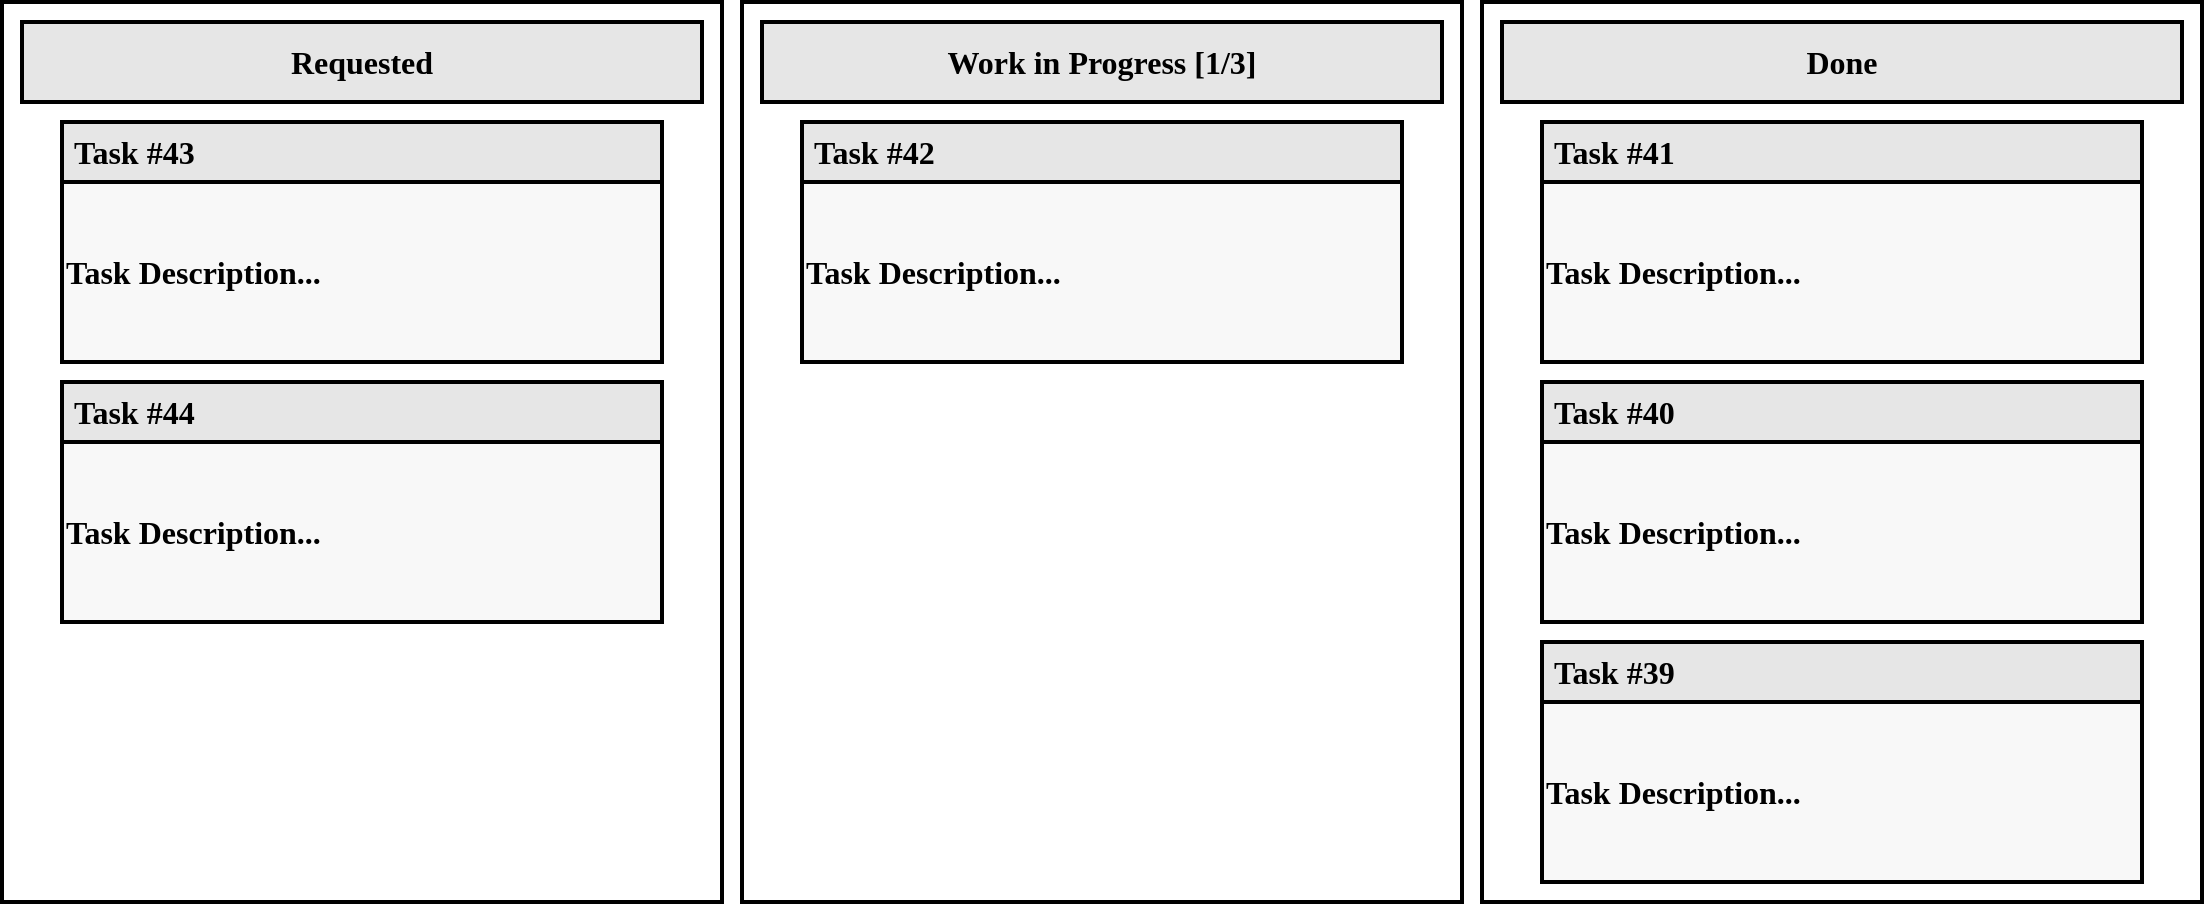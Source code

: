 <mxfile version="20.2.3" type="device"><diagram id="TpfdTG09xREAB54wt_JT" name="Page-1"><mxGraphModel dx="1408" dy="890" grid="1" gridSize="10" guides="1" tooltips="1" connect="1" arrows="1" fold="1" page="1" pageScale="1" pageWidth="1920" pageHeight="1200" math="0" shadow="0"><root><mxCell id="0"/><mxCell id="1" parent="0"/><mxCell id="Vl6vZHI3TOwJ57hsbcWE-1" value="" style="rounded=0;whiteSpace=wrap;html=1;strokeWidth=2;" vertex="1" parent="1"><mxGeometry x="160" y="200" width="360" height="450" as="geometry"/></mxCell><mxCell id="Vl6vZHI3TOwJ57hsbcWE-2" value="" style="rounded=0;whiteSpace=wrap;html=1;strokeWidth=2;" vertex="1" parent="1"><mxGeometry x="530" y="200" width="360" height="450" as="geometry"/></mxCell><mxCell id="Vl6vZHI3TOwJ57hsbcWE-3" value="" style="rounded=0;whiteSpace=wrap;html=1;strokeWidth=2;" vertex="1" parent="1"><mxGeometry x="900" y="200" width="360" height="450" as="geometry"/></mxCell><mxCell id="Vl6vZHI3TOwJ57hsbcWE-4" value="Requested" style="rounded=0;whiteSpace=wrap;html=1;strokeWidth=2;fillColor=#E6E6E6;fontSize=16;fontFamily=Fira Code;fontSource=https%3A%2F%2Ffonts.googleapis.com%2Fcss%3Ffamily%3DFira%2BCode;fontStyle=1" vertex="1" parent="1"><mxGeometry x="170" y="210" width="340" height="40" as="geometry"/></mxCell><mxCell id="Vl6vZHI3TOwJ57hsbcWE-5" value="Work in Progress [1/3]" style="rounded=0;whiteSpace=wrap;html=1;strokeWidth=2;fillColor=#E6E6E6;fontSize=16;fontFamily=Fira Code;fontSource=https%3A%2F%2Ffonts.googleapis.com%2Fcss%3Ffamily%3DFira%2BCode;fontStyle=1" vertex="1" parent="1"><mxGeometry x="540" y="210" width="340" height="40" as="geometry"/></mxCell><mxCell id="Vl6vZHI3TOwJ57hsbcWE-6" value="Done" style="rounded=0;whiteSpace=wrap;html=1;strokeWidth=2;fillColor=#E6E6E6;fontSize=16;fontFamily=Fira Code;fontSource=https%3A%2F%2Ffonts.googleapis.com%2Fcss%3Ffamily%3DFira%2BCode;fontStyle=1" vertex="1" parent="1"><mxGeometry x="910" y="210" width="340" height="40" as="geometry"/></mxCell><mxCell id="Vl6vZHI3TOwJ57hsbcWE-7" value="Task Description..." style="rounded=0;whiteSpace=wrap;html=1;strokeWidth=2;fillColor=#F8F8F8;fontSize=16;fontFamily=Fira Code;fontSource=https%3A%2F%2Ffonts.googleapis.com%2Fcss%3Ffamily%3DFira%2BCode;fontStyle=1;align=left;" vertex="1" parent="1"><mxGeometry x="190" y="290" width="300" height="90" as="geometry"/></mxCell><mxCell id="Vl6vZHI3TOwJ57hsbcWE-8" value="&amp;nbsp;Task #43" style="rounded=0;whiteSpace=wrap;html=1;strokeWidth=2;fillColor=#E6E6E6;fontSize=16;fontFamily=Fira Code;fontSource=https%3A%2F%2Ffonts.googleapis.com%2Fcss%3Ffamily%3DFira%2BCode;fontStyle=1;align=left;" vertex="1" parent="1"><mxGeometry x="190" y="260" width="300" height="30" as="geometry"/></mxCell><mxCell id="Vl6vZHI3TOwJ57hsbcWE-9" value="Task Description..." style="rounded=0;whiteSpace=wrap;html=1;strokeWidth=2;fillColor=#F8F8F8;fontSize=16;fontFamily=Fira Code;fontSource=https%3A%2F%2Ffonts.googleapis.com%2Fcss%3Ffamily%3DFira%2BCode;fontStyle=1;align=left;" vertex="1" parent="1"><mxGeometry x="190" y="420" width="300" height="90" as="geometry"/></mxCell><mxCell id="Vl6vZHI3TOwJ57hsbcWE-10" value="&amp;nbsp;Task #44" style="rounded=0;whiteSpace=wrap;html=1;strokeWidth=2;fillColor=#E6E6E6;fontSize=16;fontFamily=Fira Code;fontSource=https%3A%2F%2Ffonts.googleapis.com%2Fcss%3Ffamily%3DFira%2BCode;fontStyle=1;align=left;" vertex="1" parent="1"><mxGeometry x="190" y="390" width="300" height="30" as="geometry"/></mxCell><mxCell id="Vl6vZHI3TOwJ57hsbcWE-11" value="Task Description..." style="rounded=0;whiteSpace=wrap;html=1;strokeWidth=2;fillColor=#F8F8F8;fontSize=16;fontFamily=Fira Code;fontSource=https%3A%2F%2Ffonts.googleapis.com%2Fcss%3Ffamily%3DFira%2BCode;fontStyle=1;align=left;" vertex="1" parent="1"><mxGeometry x="560" y="290" width="300" height="90" as="geometry"/></mxCell><mxCell id="Vl6vZHI3TOwJ57hsbcWE-12" value="&amp;nbsp;Task #42" style="rounded=0;whiteSpace=wrap;html=1;strokeWidth=2;fillColor=#E6E6E6;fontSize=16;fontFamily=Fira Code;fontSource=https%3A%2F%2Ffonts.googleapis.com%2Fcss%3Ffamily%3DFira%2BCode;fontStyle=1;align=left;" vertex="1" parent="1"><mxGeometry x="560" y="260" width="300" height="30" as="geometry"/></mxCell><mxCell id="Vl6vZHI3TOwJ57hsbcWE-13" value="Task Description..." style="rounded=0;whiteSpace=wrap;html=1;strokeWidth=2;fillColor=#F8F8F8;fontSize=16;fontFamily=Fira Code;fontSource=https%3A%2F%2Ffonts.googleapis.com%2Fcss%3Ffamily%3DFira%2BCode;fontStyle=1;align=left;" vertex="1" parent="1"><mxGeometry x="930" y="290" width="300" height="90" as="geometry"/></mxCell><mxCell id="Vl6vZHI3TOwJ57hsbcWE-14" value="&amp;nbsp;Task #41" style="rounded=0;whiteSpace=wrap;html=1;strokeWidth=2;fillColor=#E6E6E6;fontSize=16;fontFamily=Fira Code;fontSource=https%3A%2F%2Ffonts.googleapis.com%2Fcss%3Ffamily%3DFira%2BCode;fontStyle=1;align=left;" vertex="1" parent="1"><mxGeometry x="930" y="260" width="300" height="30" as="geometry"/></mxCell><mxCell id="Vl6vZHI3TOwJ57hsbcWE-15" value="Task Description..." style="rounded=0;whiteSpace=wrap;html=1;strokeWidth=2;fillColor=#F8F8F8;fontSize=16;fontFamily=Fira Code;fontSource=https%3A%2F%2Ffonts.googleapis.com%2Fcss%3Ffamily%3DFira%2BCode;fontStyle=1;align=left;" vertex="1" parent="1"><mxGeometry x="930" y="420" width="300" height="90" as="geometry"/></mxCell><mxCell id="Vl6vZHI3TOwJ57hsbcWE-16" value="&amp;nbsp;Task #40" style="rounded=0;whiteSpace=wrap;html=1;strokeWidth=2;fillColor=#E6E6E6;fontSize=16;fontFamily=Fira Code;fontSource=https%3A%2F%2Ffonts.googleapis.com%2Fcss%3Ffamily%3DFira%2BCode;fontStyle=1;align=left;" vertex="1" parent="1"><mxGeometry x="930" y="390" width="300" height="30" as="geometry"/></mxCell><mxCell id="Vl6vZHI3TOwJ57hsbcWE-17" value="Task Description..." style="rounded=0;whiteSpace=wrap;html=1;strokeWidth=2;fillColor=#F8F8F8;fontSize=16;fontFamily=Fira Code;fontSource=https%3A%2F%2Ffonts.googleapis.com%2Fcss%3Ffamily%3DFira%2BCode;fontStyle=1;align=left;" vertex="1" parent="1"><mxGeometry x="930" y="550" width="300" height="90" as="geometry"/></mxCell><mxCell id="Vl6vZHI3TOwJ57hsbcWE-18" value="&amp;nbsp;Task #39" style="rounded=0;whiteSpace=wrap;html=1;strokeWidth=2;fillColor=#E6E6E6;fontSize=16;fontFamily=Fira Code;fontSource=https%3A%2F%2Ffonts.googleapis.com%2Fcss%3Ffamily%3DFira%2BCode;fontStyle=1;align=left;" vertex="1" parent="1"><mxGeometry x="930" y="520" width="300" height="30" as="geometry"/></mxCell></root></mxGraphModel></diagram></mxfile>